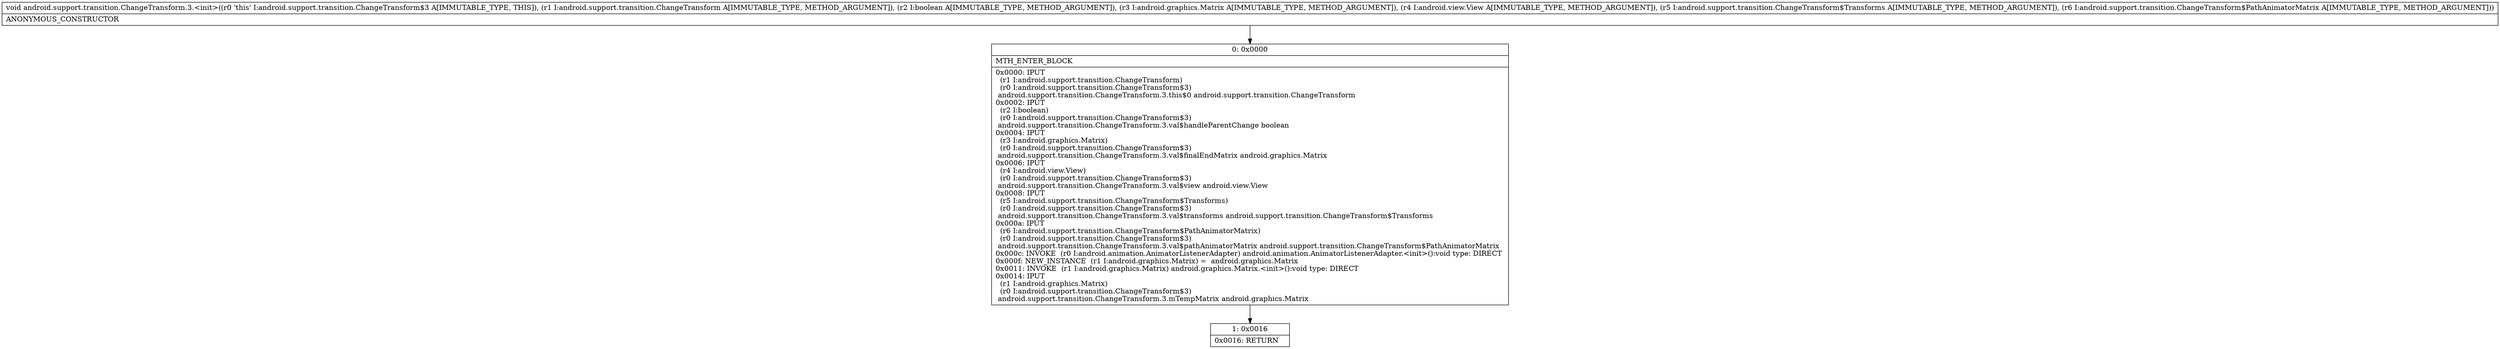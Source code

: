 digraph "CFG forandroid.support.transition.ChangeTransform.3.\<init\>(Landroid\/support\/transition\/ChangeTransform;ZLandroid\/graphics\/Matrix;Landroid\/view\/View;Landroid\/support\/transition\/ChangeTransform$Transforms;Landroid\/support\/transition\/ChangeTransform$PathAnimatorMatrix;)V" {
Node_0 [shape=record,label="{0\:\ 0x0000|MTH_ENTER_BLOCK\l|0x0000: IPUT  \l  (r1 I:android.support.transition.ChangeTransform)\l  (r0 I:android.support.transition.ChangeTransform$3)\l android.support.transition.ChangeTransform.3.this$0 android.support.transition.ChangeTransform \l0x0002: IPUT  \l  (r2 I:boolean)\l  (r0 I:android.support.transition.ChangeTransform$3)\l android.support.transition.ChangeTransform.3.val$handleParentChange boolean \l0x0004: IPUT  \l  (r3 I:android.graphics.Matrix)\l  (r0 I:android.support.transition.ChangeTransform$3)\l android.support.transition.ChangeTransform.3.val$finalEndMatrix android.graphics.Matrix \l0x0006: IPUT  \l  (r4 I:android.view.View)\l  (r0 I:android.support.transition.ChangeTransform$3)\l android.support.transition.ChangeTransform.3.val$view android.view.View \l0x0008: IPUT  \l  (r5 I:android.support.transition.ChangeTransform$Transforms)\l  (r0 I:android.support.transition.ChangeTransform$3)\l android.support.transition.ChangeTransform.3.val$transforms android.support.transition.ChangeTransform$Transforms \l0x000a: IPUT  \l  (r6 I:android.support.transition.ChangeTransform$PathAnimatorMatrix)\l  (r0 I:android.support.transition.ChangeTransform$3)\l android.support.transition.ChangeTransform.3.val$pathAnimatorMatrix android.support.transition.ChangeTransform$PathAnimatorMatrix \l0x000c: INVOKE  (r0 I:android.animation.AnimatorListenerAdapter) android.animation.AnimatorListenerAdapter.\<init\>():void type: DIRECT \l0x000f: NEW_INSTANCE  (r1 I:android.graphics.Matrix) =  android.graphics.Matrix \l0x0011: INVOKE  (r1 I:android.graphics.Matrix) android.graphics.Matrix.\<init\>():void type: DIRECT \l0x0014: IPUT  \l  (r1 I:android.graphics.Matrix)\l  (r0 I:android.support.transition.ChangeTransform$3)\l android.support.transition.ChangeTransform.3.mTempMatrix android.graphics.Matrix \l}"];
Node_1 [shape=record,label="{1\:\ 0x0016|0x0016: RETURN   \l}"];
MethodNode[shape=record,label="{void android.support.transition.ChangeTransform.3.\<init\>((r0 'this' I:android.support.transition.ChangeTransform$3 A[IMMUTABLE_TYPE, THIS]), (r1 I:android.support.transition.ChangeTransform A[IMMUTABLE_TYPE, METHOD_ARGUMENT]), (r2 I:boolean A[IMMUTABLE_TYPE, METHOD_ARGUMENT]), (r3 I:android.graphics.Matrix A[IMMUTABLE_TYPE, METHOD_ARGUMENT]), (r4 I:android.view.View A[IMMUTABLE_TYPE, METHOD_ARGUMENT]), (r5 I:android.support.transition.ChangeTransform$Transforms A[IMMUTABLE_TYPE, METHOD_ARGUMENT]), (r6 I:android.support.transition.ChangeTransform$PathAnimatorMatrix A[IMMUTABLE_TYPE, METHOD_ARGUMENT]))  | ANONYMOUS_CONSTRUCTOR\l}"];
MethodNode -> Node_0;
Node_0 -> Node_1;
}

